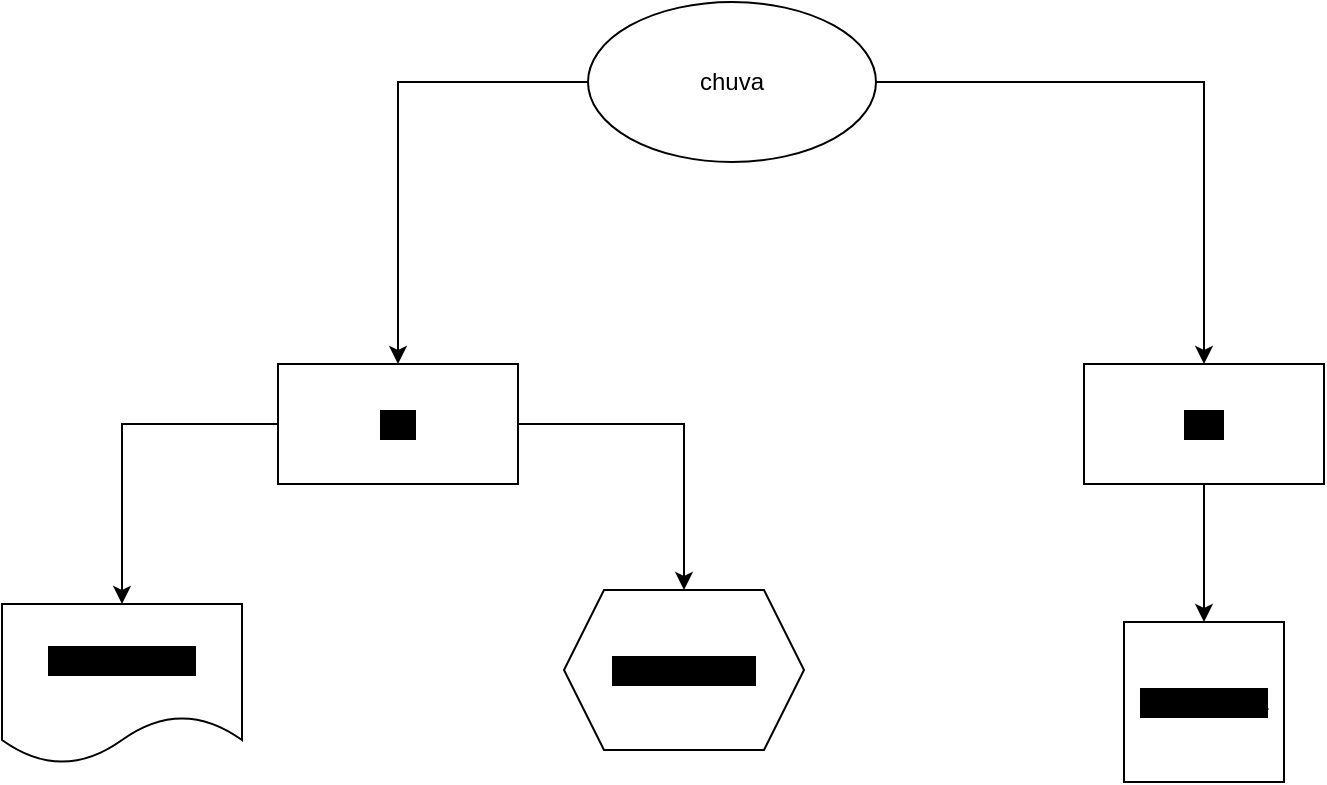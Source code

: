 <mxfile version="20.5.1" type="device"><diagram id="b0ilUqZQuCbhnAm4tZjF" name="Página-1"><mxGraphModel dx="1268" dy="850" grid="0" gridSize="10" guides="1" tooltips="1" connect="1" arrows="1" fold="1" page="0" pageScale="1" pageWidth="827" pageHeight="1169" background="none" math="0" shadow="0"><root><mxCell id="0"/><mxCell id="1" parent="0"/><mxCell id="TqiUphFUPIxqKXdYw-Ip-15" style="edgeStyle=orthogonalEdgeStyle;rounded=0;orthogonalLoop=1;jettySize=auto;html=1;exitX=0;exitY=0.5;exitDx=0;exitDy=0;" edge="1" parent="1" source="TqiUphFUPIxqKXdYw-Ip-5" target="TqiUphFUPIxqKXdYw-Ip-7"><mxGeometry relative="1" as="geometry"/></mxCell><mxCell id="TqiUphFUPIxqKXdYw-Ip-5" value="chuva" style="ellipse;whiteSpace=wrap;html=1;" vertex="1" parent="1"><mxGeometry x="36" y="-344" width="144" height="80" as="geometry"/></mxCell><mxCell id="TqiUphFUPIxqKXdYw-Ip-22" style="edgeStyle=orthogonalEdgeStyle;rounded=0;orthogonalLoop=1;jettySize=auto;html=1;" edge="1" parent="1" source="TqiUphFUPIxqKXdYw-Ip-6" target="TqiUphFUPIxqKXdYw-Ip-21"><mxGeometry relative="1" as="geometry"/></mxCell><mxCell id="TqiUphFUPIxqKXdYw-Ip-6" value="não" style="rounded=0;whiteSpace=wrap;html=1;labelBackgroundColor=#000000;" vertex="1" parent="1"><mxGeometry x="284" y="-163" width="120" height="60" as="geometry"/></mxCell><mxCell id="TqiUphFUPIxqKXdYw-Ip-16" style="edgeStyle=orthogonalEdgeStyle;rounded=0;orthogonalLoop=1;jettySize=auto;html=1;exitX=0;exitY=0.5;exitDx=0;exitDy=0;" edge="1" parent="1" source="TqiUphFUPIxqKXdYw-Ip-7" target="TqiUphFUPIxqKXdYw-Ip-11"><mxGeometry relative="1" as="geometry"/></mxCell><mxCell id="TqiUphFUPIxqKXdYw-Ip-24" style="edgeStyle=orthogonalEdgeStyle;rounded=0;orthogonalLoop=1;jettySize=auto;html=1;entryX=0.5;entryY=0;entryDx=0;entryDy=0;" edge="1" parent="1" source="TqiUphFUPIxqKXdYw-Ip-7" target="TqiUphFUPIxqKXdYw-Ip-17"><mxGeometry relative="1" as="geometry"><mxPoint x="81" y="-115" as="targetPoint"/></mxGeometry></mxCell><mxCell id="TqiUphFUPIxqKXdYw-Ip-7" value="sim" style="rounded=0;whiteSpace=wrap;html=1;labelBackgroundColor=#000000;" vertex="1" parent="1"><mxGeometry x="-119" y="-163" width="120" height="60" as="geometry"/></mxCell><mxCell id="TqiUphFUPIxqKXdYw-Ip-9" style="edgeStyle=orthogonalEdgeStyle;rounded=0;orthogonalLoop=1;jettySize=auto;html=1;" edge="1" parent="1" source="TqiUphFUPIxqKXdYw-Ip-5" target="TqiUphFUPIxqKXdYw-Ip-6"><mxGeometry relative="1" as="geometry"/></mxCell><mxCell id="TqiUphFUPIxqKXdYw-Ip-11" value="guarda-chuva" style="shape=document;whiteSpace=wrap;html=1;boundedLbl=1;labelBackgroundColor=#000000;" vertex="1" parent="1"><mxGeometry x="-257" y="-43" width="120" height="80" as="geometry"/></mxCell><mxCell id="TqiUphFUPIxqKXdYw-Ip-17" value="ficar em casa" style="shape=hexagon;perimeter=hexagonPerimeter2;whiteSpace=wrap;html=1;fixedSize=1;labelBackgroundColor=#000000;" vertex="1" parent="1"><mxGeometry x="24" y="-50" width="120" height="80" as="geometry"/></mxCell><mxCell id="TqiUphFUPIxqKXdYw-Ip-21" value="sair de casa" style="whiteSpace=wrap;html=1;aspect=fixed;labelBackgroundColor=#000000;" vertex="1" parent="1"><mxGeometry x="304" y="-34" width="80" height="80" as="geometry"/></mxCell></root></mxGraphModel></diagram></mxfile>